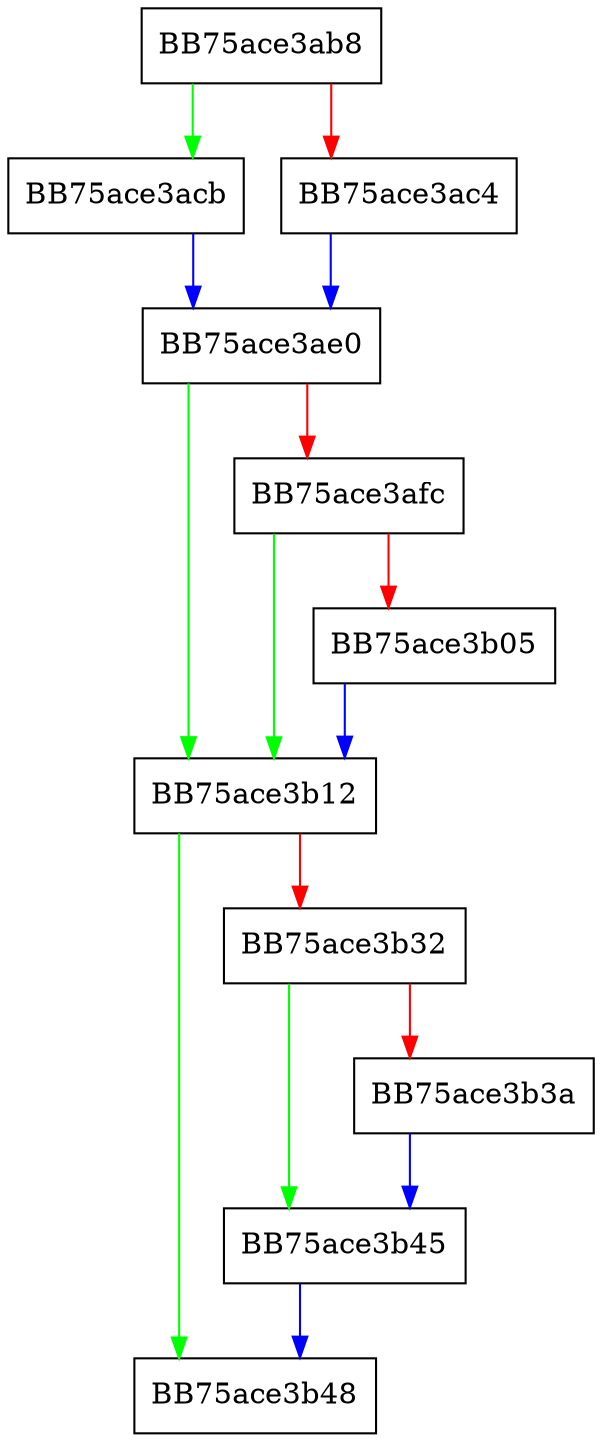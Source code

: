 digraph _Desired_grow_bucket_count {
  node [shape="box"];
  graph [splines=ortho];
  BB75ace3ab8 -> BB75ace3acb [color="green"];
  BB75ace3ab8 -> BB75ace3ac4 [color="red"];
  BB75ace3ac4 -> BB75ace3ae0 [color="blue"];
  BB75ace3acb -> BB75ace3ae0 [color="blue"];
  BB75ace3ae0 -> BB75ace3b12 [color="green"];
  BB75ace3ae0 -> BB75ace3afc [color="red"];
  BB75ace3afc -> BB75ace3b12 [color="green"];
  BB75ace3afc -> BB75ace3b05 [color="red"];
  BB75ace3b05 -> BB75ace3b12 [color="blue"];
  BB75ace3b12 -> BB75ace3b48 [color="green"];
  BB75ace3b12 -> BB75ace3b32 [color="red"];
  BB75ace3b32 -> BB75ace3b45 [color="green"];
  BB75ace3b32 -> BB75ace3b3a [color="red"];
  BB75ace3b3a -> BB75ace3b45 [color="blue"];
  BB75ace3b45 -> BB75ace3b48 [color="blue"];
}